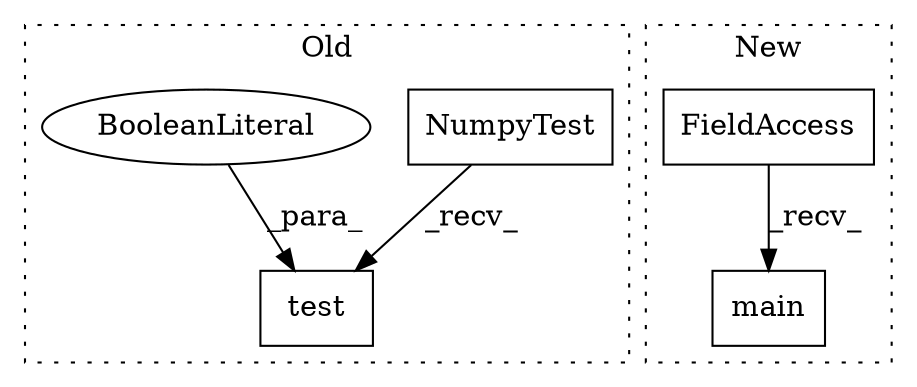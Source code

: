 digraph G {
subgraph cluster0 {
1 [label="NumpyTest" a="32" s="1301" l="11" shape="box"];
4 [label="test" a="32" s="1313,1323" l="5,1" shape="box"];
5 [label="BooleanLiteral" a="9" s="1318" l="5" shape="ellipse"];
label = "Old";
style="dotted";
}
subgraph cluster1 {
2 [label="main" a="32" s="1278" l="6" shape="box"];
3 [label="FieldAccess" a="22" s="1269" l="8" shape="box"];
label = "New";
style="dotted";
}
1 -> 4 [label="_recv_"];
3 -> 2 [label="_recv_"];
5 -> 4 [label="_para_"];
}